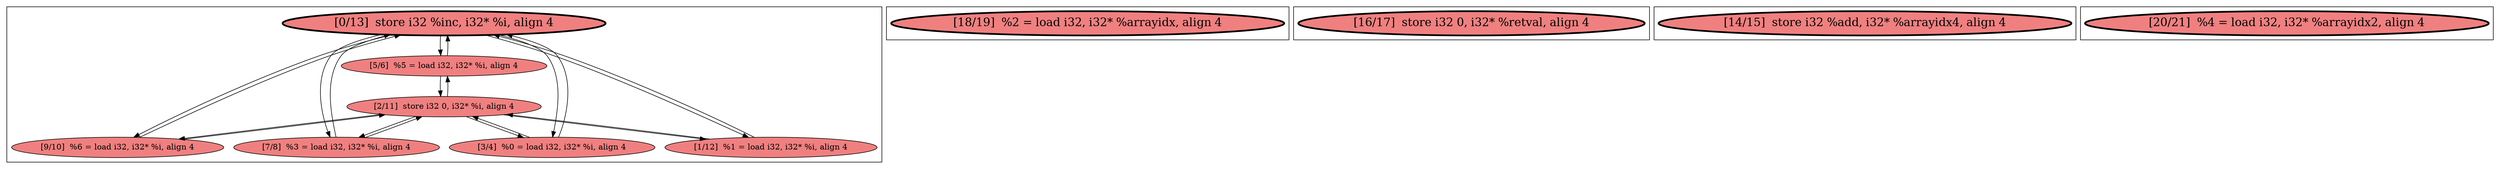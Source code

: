 
digraph G {



node39->node43 [ ]
node38->node39 [ ]
node44->node40 [ ]
node40->node42 [ ]
node42->node40 [ ]
node43->node40 [ ]
node39->node44 [ ]
node40->node41 [ ]
node40->node38 [ ]
node41->node40 [ ]
node38->node40 [ ]
node40->node43 [ ]
node42->node39 [ ]
node40->node44 [ ]
node39->node41 [ ]
node39->node38 [ ]
node43->node39 [ ]
node39->node42 [ ]
node41->node39 [ ]
node44->node39 [ ]


subgraph cluster4 {


node48 [penwidth=3.0,fontsize=20,fillcolor=lightcoral,label="[18/19]  %2 = load i32, i32* %arrayidx, align 4",shape=ellipse,style=filled ]



}

subgraph cluster3 {


node47 [penwidth=3.0,fontsize=20,fillcolor=lightcoral,label="[16/17]  store i32 0, i32* %retval, align 4",shape=ellipse,style=filled ]



}

subgraph cluster2 {


node46 [penwidth=3.0,fontsize=20,fillcolor=lightcoral,label="[14/15]  store i32 %add, i32* %arrayidx4, align 4",shape=ellipse,style=filled ]



}

subgraph cluster0 {


node44 [fillcolor=lightcoral,label="[7/8]  %3 = load i32, i32* %i, align 4",shape=ellipse,style=filled ]
node39 [penwidth=3.0,fontsize=20,fillcolor=lightcoral,label="[0/13]  store i32 %inc, i32* %i, align 4",shape=ellipse,style=filled ]
node38 [fillcolor=lightcoral,label="[9/10]  %6 = load i32, i32* %i, align 4",shape=ellipse,style=filled ]
node40 [fillcolor=lightcoral,label="[2/11]  store i32 0, i32* %i, align 4",shape=ellipse,style=filled ]
node42 [fillcolor=lightcoral,label="[3/4]  %0 = load i32, i32* %i, align 4",shape=ellipse,style=filled ]
node41 [fillcolor=lightcoral,label="[1/12]  %1 = load i32, i32* %i, align 4",shape=ellipse,style=filled ]
node43 [fillcolor=lightcoral,label="[5/6]  %5 = load i32, i32* %i, align 4",shape=ellipse,style=filled ]



}

subgraph cluster1 {


node45 [penwidth=3.0,fontsize=20,fillcolor=lightcoral,label="[20/21]  %4 = load i32, i32* %arrayidx2, align 4",shape=ellipse,style=filled ]



}

}
